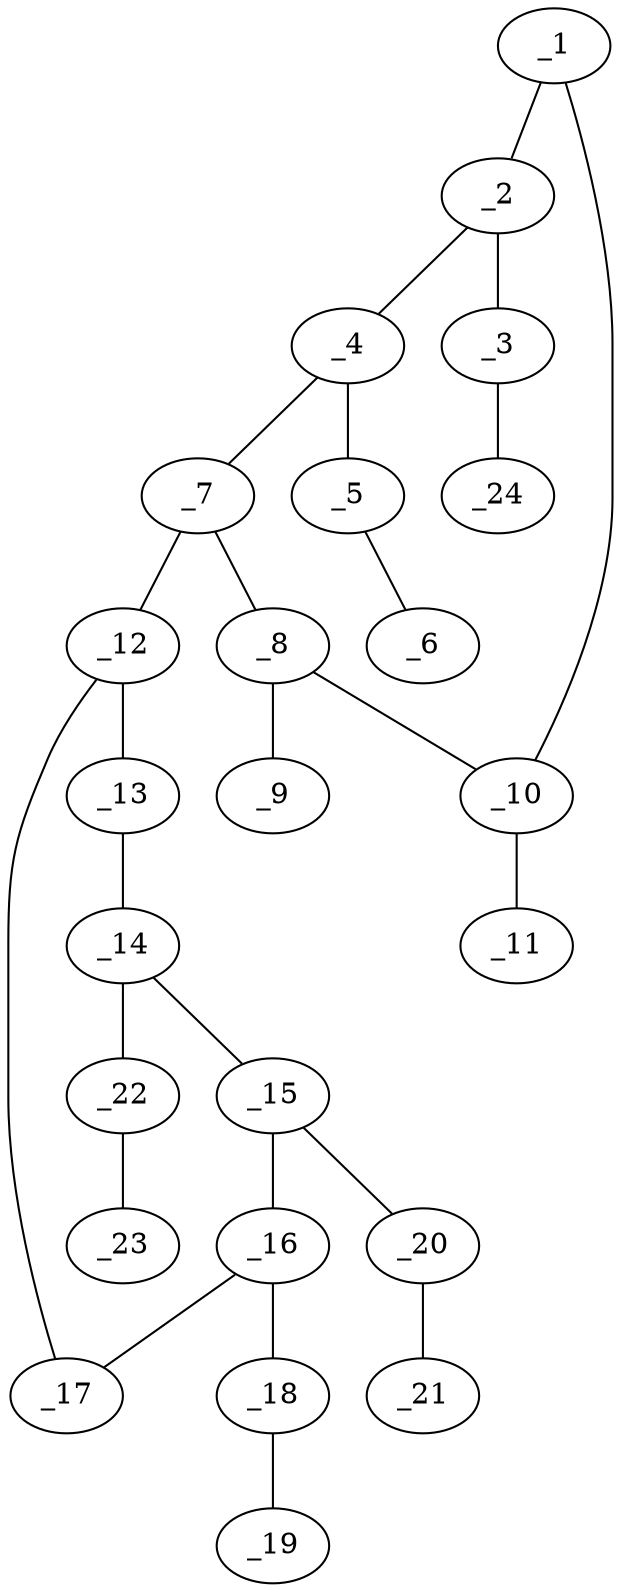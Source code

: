 graph molid646910 {
	_1	 [charge=0,
		chem=4,
		symbol="N  ",
		x="4.5981",
		y="-2.75"];
	_2	 [charge=0,
		chem=1,
		symbol="C  ",
		x="3.732",
		y="-2.25"];
	_1 -- _2	 [valence=1];
	_10	 [charge=0,
		chem=1,
		symbol="C  ",
		x="5.4641",
		y="-2.25"];
	_1 -- _10	 [valence=2];
	_3	 [charge=0,
		chem=2,
		symbol="O  ",
		x="2.866",
		y="-2.75"];
	_2 -- _3	 [valence=1];
	_4	 [charge=0,
		chem=1,
		symbol="C  ",
		x="3.732",
		y="-1.25"];
	_2 -- _4	 [valence=2];
	_24	 [charge=0,
		chem=1,
		symbol="C  ",
		x="2.866",
		y="-3.75"];
	_3 -- _24	 [valence=1];
	_5	 [charge=0,
		chem=1,
		symbol="C  ",
		x="2.866",
		y="-0.75"];
	_4 -- _5	 [valence=1];
	_7	 [charge=0,
		chem=1,
		symbol="C  ",
		x="4.5981",
		y="-0.75"];
	_4 -- _7	 [valence=1];
	_6	 [charge=0,
		chem=4,
		symbol="N  ",
		x=2,
		y="-0.25"];
	_5 -- _6	 [valence=3];
	_8	 [charge=0,
		chem=1,
		symbol="C  ",
		x="5.4641",
		y="-1.25"];
	_7 -- _8	 [valence=2];
	_12	 [charge=0,
		chem=1,
		symbol="C  ",
		x="4.5981",
		y="0.25"];
	_7 -- _12	 [valence=1];
	_9	 [charge=0,
		chem=1,
		symbol="C  ",
		x="6.3301",
		y="-0.75"];
	_8 -- _9	 [valence=1];
	_8 -- _10	 [valence=1];
	_11	 [charge=0,
		chem=1,
		symbol="C  ",
		x="6.3301",
		y="-2.75"];
	_10 -- _11	 [valence=1];
	_13	 [charge=0,
		chem=1,
		symbol="C  ",
		x="5.4641",
		y="0.75"];
	_12 -- _13	 [valence=1];
	_17	 [charge=0,
		chem=1,
		symbol="C  ",
		x="3.7321",
		y="0.75"];
	_12 -- _17	 [valence=2];
	_14	 [charge=0,
		chem=1,
		symbol="C  ",
		x="5.4641",
		y="1.75"];
	_13 -- _14	 [valence=2];
	_15	 [charge=0,
		chem=1,
		symbol="C  ",
		x="4.5981",
		y="2.25"];
	_14 -- _15	 [valence=1];
	_22	 [charge=0,
		chem=2,
		symbol="O  ",
		x="6.3301",
		y="2.25"];
	_14 -- _22	 [valence=1];
	_16	 [charge=0,
		chem=1,
		symbol="C  ",
		x="3.7321",
		y="1.75"];
	_15 -- _16	 [valence=2];
	_20	 [charge=0,
		chem=2,
		symbol="O  ",
		x="4.5981",
		y="3.25"];
	_15 -- _20	 [valence=1];
	_16 -- _17	 [valence=1];
	_18	 [charge=0,
		chem=2,
		symbol="O  ",
		x="2.866",
		y="2.25"];
	_16 -- _18	 [valence=1];
	_19	 [charge=0,
		chem=1,
		symbol="C  ",
		x="2.866",
		y="3.25"];
	_18 -- _19	 [valence=1];
	_21	 [charge=0,
		chem=1,
		symbol="C  ",
		x="5.4641",
		y="3.75"];
	_20 -- _21	 [valence=1];
	_23	 [charge=0,
		chem=1,
		symbol="C  ",
		x="7.1962",
		y="1.75"];
	_22 -- _23	 [valence=1];
}
